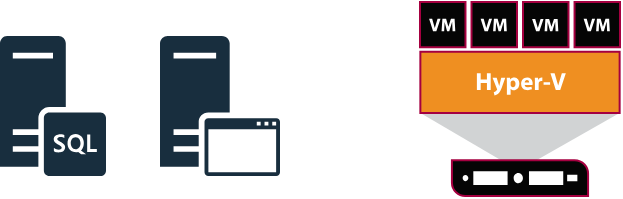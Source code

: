 <mxfile version="26.0.6">
  <diagram name="Page-1" id="bfe91b75-5d2c-26a0-9c1d-138518896778">
    <mxGraphModel dx="1400" dy="743" grid="1" gridSize="10" guides="1" tooltips="1" connect="1" arrows="1" fold="1" page="1" pageScale="1" pageWidth="1100" pageHeight="850" background="none" math="0" shadow="0">
      <root>
        <mxCell id="0" />
        <mxCell id="1" parent="0" />
        <mxCell id="VatJhZDQuER4vwtiPDOv-5" value="" style="sketch=0;pointerEvents=1;shadow=0;dashed=0;html=1;strokeColor=none;labelPosition=center;verticalLabelPosition=bottom;verticalAlign=top;outlineConnect=0;align=center;shape=mxgraph.office.servers.sql_server;labelBackgroundColor=none;fillColor=#182E3E;fontColor=#FFFFFF;" vertex="1" parent="1">
          <mxGeometry x="390" y="550" width="53" height="70" as="geometry" />
        </mxCell>
        <mxCell id="VatJhZDQuER4vwtiPDOv-6" value="" style="sketch=0;pointerEvents=1;shadow=0;dashed=0;html=1;strokeColor=none;labelPosition=center;verticalLabelPosition=bottom;verticalAlign=top;outlineConnect=0;align=center;shape=mxgraph.office.servers.application_server;labelBackgroundColor=none;fillColor=#182E3E;fontColor=#FFFFFF;" vertex="1" parent="1">
          <mxGeometry x="470" y="550" width="60" height="70" as="geometry" />
        </mxCell>
        <mxCell id="VatJhZDQuER4vwtiPDOv-8" value="" style="pointerEvents=1;shadow=0;dashed=0;html=1;labelPosition=center;verticalLabelPosition=bottom;verticalAlign=top;align=center;outlineConnect=0;shape=mxgraph.veeam.hyper_v_host;fillColor=light-dark(#050505, #ff90f3);fontColor=#ffffff;strokeColor=#A50040;" vertex="1" parent="1">
          <mxGeometry x="600" y="533" width="100" height="97" as="geometry" />
        </mxCell>
      </root>
    </mxGraphModel>
  </diagram>
</mxfile>
